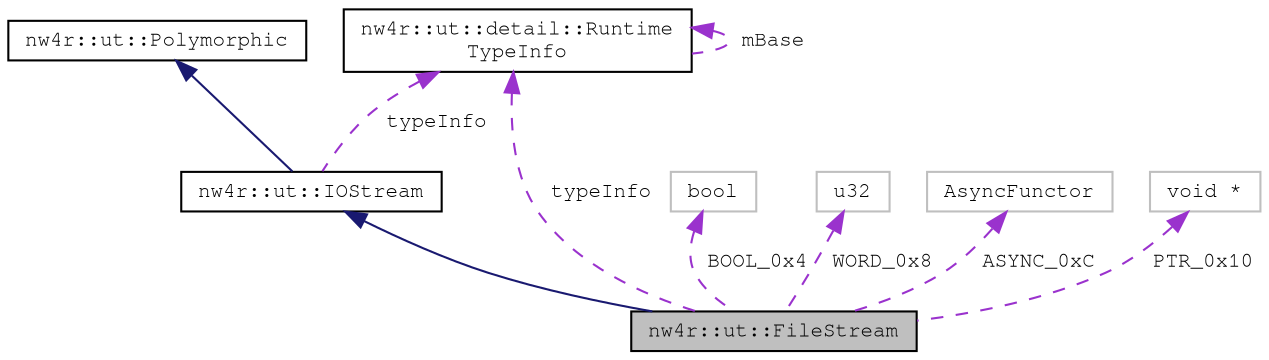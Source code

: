 digraph "nw4r::ut::FileStream"
{
 // LATEX_PDF_SIZE
  edge [fontname="FreeMono",fontsize="10",labelfontname="FreeMono",labelfontsize="10"];
  node [fontname="FreeMono",fontsize="10",shape=record];
  Node1 [label="nw4r::ut::FileStream",height=0.2,width=0.4,color="black", fillcolor="grey75", style="filled", fontcolor="black",tooltip=" "];
  Node2 -> Node1 [dir="back",color="midnightblue",fontsize="10",style="solid",fontname="FreeMono"];
  Node2 [label="nw4r::ut::IOStream",height=0.2,width=0.4,color="black", fillcolor="white", style="filled",URL="$structnw4r_1_1ut_1_1_i_o_stream.html",tooltip=" "];
  Node3 -> Node2 [dir="back",color="midnightblue",fontsize="10",style="solid",fontname="FreeMono"];
  Node3 [label="nw4r::ut::Polymorphic",height=0.2,width=0.4,color="black", fillcolor="white", style="filled",URL="$structnw4r_1_1ut_1_1_polymorphic.html",tooltip=" "];
  Node4 -> Node2 [dir="back",color="darkorchid3",fontsize="10",style="dashed",label=" typeInfo" ,fontname="FreeMono"];
  Node4 [label="nw4r::ut::detail::Runtime\lTypeInfo",height=0.2,width=0.4,color="black", fillcolor="white", style="filled",URL="$structnw4r_1_1ut_1_1detail_1_1_runtime_type_info.html",tooltip=" "];
  Node4 -> Node4 [dir="back",color="darkorchid3",fontsize="10",style="dashed",label=" mBase" ,fontname="FreeMono"];
  Node5 -> Node1 [dir="back",color="darkorchid3",fontsize="10",style="dashed",label=" BOOL_0x4" ,fontname="FreeMono"];
  Node5 [label="bool",height=0.2,width=0.4,color="grey75", fillcolor="white", style="filled",tooltip=" "];
  Node6 -> Node1 [dir="back",color="darkorchid3",fontsize="10",style="dashed",label=" WORD_0x8" ,fontname="FreeMono"];
  Node6 [label="u32",height=0.2,width=0.4,color="grey75", fillcolor="white", style="filled",tooltip=" "];
  Node7 -> Node1 [dir="back",color="darkorchid3",fontsize="10",style="dashed",label=" ASYNC_0xC" ,fontname="FreeMono"];
  Node7 [label="AsyncFunctor",height=0.2,width=0.4,color="grey75", fillcolor="white", style="filled",tooltip=" "];
  Node8 -> Node1 [dir="back",color="darkorchid3",fontsize="10",style="dashed",label=" PTR_0x10" ,fontname="FreeMono"];
  Node8 [label="void *",height=0.2,width=0.4,color="grey75", fillcolor="white", style="filled",tooltip=" "];
  Node4 -> Node1 [dir="back",color="darkorchid3",fontsize="10",style="dashed",label=" typeInfo" ,fontname="FreeMono"];
}
